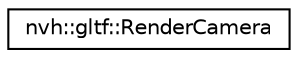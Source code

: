 digraph "Graphical Class Hierarchy"
{
 // LATEX_PDF_SIZE
  edge [fontname="Helvetica",fontsize="10",labelfontname="Helvetica",labelfontsize="10"];
  node [fontname="Helvetica",fontsize="10",shape=record];
  rankdir="LR";
  Node0 [label="nvh::gltf::RenderCamera",height=0.2,width=0.4,color="black", fillcolor="white", style="filled",URL="$structnvh_1_1gltf_1_1_render_camera.html",tooltip=" "];
}
